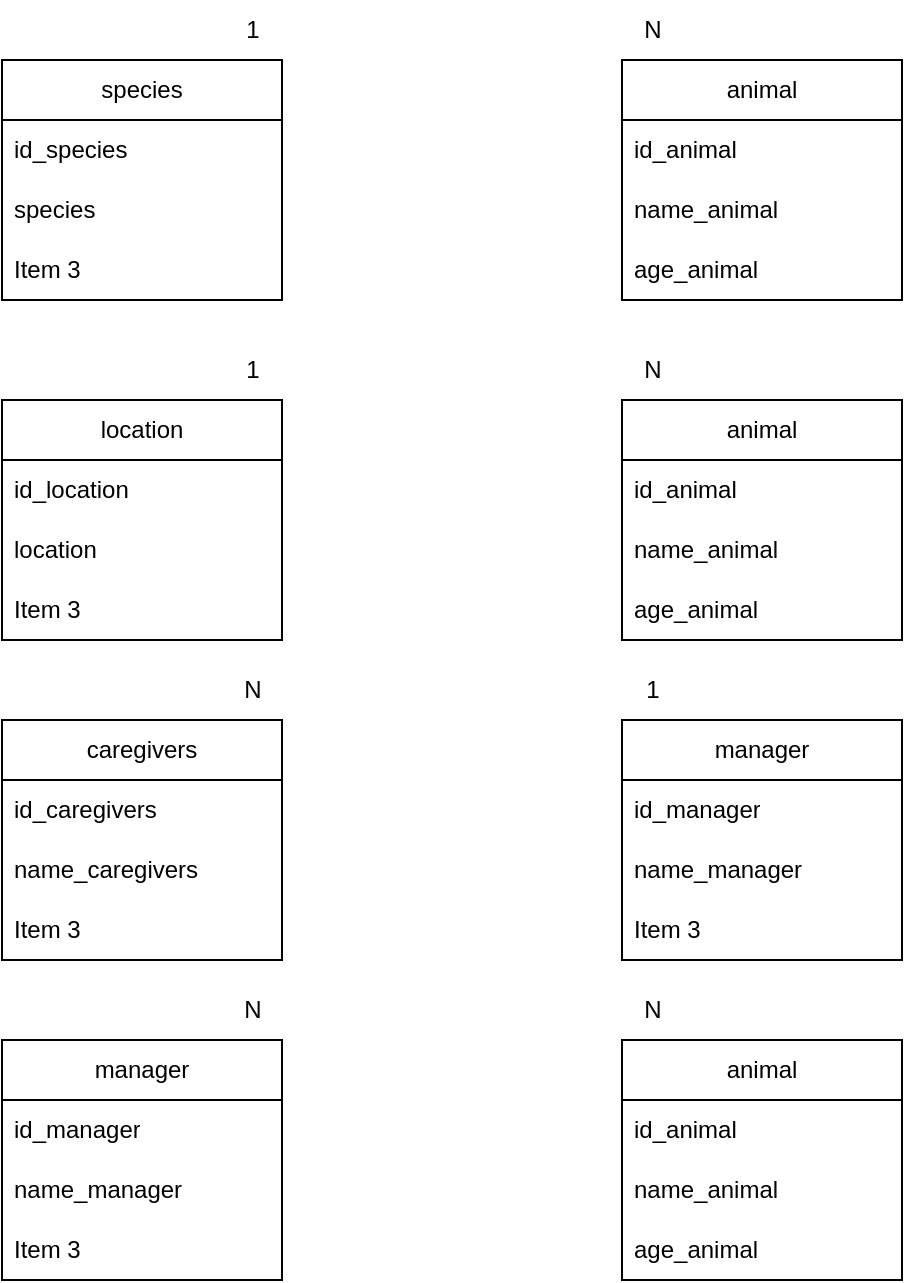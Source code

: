 <mxfile version="21.0.2" type="github">
  <diagram id="C5RBs43oDa-KdzZeNtuy" name="Page-1">
    <mxGraphModel dx="1186" dy="1777" grid="1" gridSize="10" guides="1" tooltips="1" connect="1" arrows="1" fold="1" page="1" pageScale="1" pageWidth="827" pageHeight="1169" math="0" shadow="0">
      <root>
        <mxCell id="WIyWlLk6GJQsqaUBKTNV-0" />
        <mxCell id="WIyWlLk6GJQsqaUBKTNV-1" parent="WIyWlLk6GJQsqaUBKTNV-0" />
        <mxCell id="QsriYoZPa8ApLjJ-ER_X-0" value="animal" style="swimlane;fontStyle=0;childLayout=stackLayout;horizontal=1;startSize=30;horizontalStack=0;resizeParent=1;resizeParentMax=0;resizeLast=0;collapsible=1;marginBottom=0;whiteSpace=wrap;html=1;" vertex="1" parent="WIyWlLk6GJQsqaUBKTNV-1">
          <mxGeometry x="360" y="-250" width="140" height="120" as="geometry" />
        </mxCell>
        <mxCell id="QsriYoZPa8ApLjJ-ER_X-1" value="id_animal" style="text;strokeColor=none;fillColor=none;align=left;verticalAlign=middle;spacingLeft=4;spacingRight=4;overflow=hidden;points=[[0,0.5],[1,0.5]];portConstraint=eastwest;rotatable=0;whiteSpace=wrap;html=1;" vertex="1" parent="QsriYoZPa8ApLjJ-ER_X-0">
          <mxGeometry y="30" width="140" height="30" as="geometry" />
        </mxCell>
        <mxCell id="QsriYoZPa8ApLjJ-ER_X-2" value="name_animal" style="text;strokeColor=none;fillColor=none;align=left;verticalAlign=middle;spacingLeft=4;spacingRight=4;overflow=hidden;points=[[0,0.5],[1,0.5]];portConstraint=eastwest;rotatable=0;whiteSpace=wrap;html=1;" vertex="1" parent="QsriYoZPa8ApLjJ-ER_X-0">
          <mxGeometry y="60" width="140" height="30" as="geometry" />
        </mxCell>
        <mxCell id="QsriYoZPa8ApLjJ-ER_X-3" value="age_animal" style="text;strokeColor=none;fillColor=none;align=left;verticalAlign=middle;spacingLeft=4;spacingRight=4;overflow=hidden;points=[[0,0.5],[1,0.5]];portConstraint=eastwest;rotatable=0;whiteSpace=wrap;html=1;" vertex="1" parent="QsriYoZPa8ApLjJ-ER_X-0">
          <mxGeometry y="90" width="140" height="30" as="geometry" />
        </mxCell>
        <mxCell id="QsriYoZPa8ApLjJ-ER_X-4" value="species" style="swimlane;fontStyle=0;childLayout=stackLayout;horizontal=1;startSize=30;horizontalStack=0;resizeParent=1;resizeParentMax=0;resizeLast=0;collapsible=1;marginBottom=0;whiteSpace=wrap;html=1;" vertex="1" parent="WIyWlLk6GJQsqaUBKTNV-1">
          <mxGeometry x="50" y="-250" width="140" height="120" as="geometry" />
        </mxCell>
        <mxCell id="QsriYoZPa8ApLjJ-ER_X-5" value="id_species" style="text;strokeColor=none;fillColor=none;align=left;verticalAlign=middle;spacingLeft=4;spacingRight=4;overflow=hidden;points=[[0,0.5],[1,0.5]];portConstraint=eastwest;rotatable=0;whiteSpace=wrap;html=1;" vertex="1" parent="QsriYoZPa8ApLjJ-ER_X-4">
          <mxGeometry y="30" width="140" height="30" as="geometry" />
        </mxCell>
        <mxCell id="QsriYoZPa8ApLjJ-ER_X-6" value="species" style="text;strokeColor=none;fillColor=none;align=left;verticalAlign=middle;spacingLeft=4;spacingRight=4;overflow=hidden;points=[[0,0.5],[1,0.5]];portConstraint=eastwest;rotatable=0;whiteSpace=wrap;html=1;" vertex="1" parent="QsriYoZPa8ApLjJ-ER_X-4">
          <mxGeometry y="60" width="140" height="30" as="geometry" />
        </mxCell>
        <mxCell id="QsriYoZPa8ApLjJ-ER_X-7" value="Item 3" style="text;strokeColor=none;fillColor=none;align=left;verticalAlign=middle;spacingLeft=4;spacingRight=4;overflow=hidden;points=[[0,0.5],[1,0.5]];portConstraint=eastwest;rotatable=0;whiteSpace=wrap;html=1;" vertex="1" parent="QsriYoZPa8ApLjJ-ER_X-4">
          <mxGeometry y="90" width="140" height="30" as="geometry" />
        </mxCell>
        <mxCell id="QsriYoZPa8ApLjJ-ER_X-8" value="location" style="swimlane;fontStyle=0;childLayout=stackLayout;horizontal=1;startSize=30;horizontalStack=0;resizeParent=1;resizeParentMax=0;resizeLast=0;collapsible=1;marginBottom=0;whiteSpace=wrap;html=1;" vertex="1" parent="WIyWlLk6GJQsqaUBKTNV-1">
          <mxGeometry x="50" y="-80" width="140" height="120" as="geometry" />
        </mxCell>
        <mxCell id="QsriYoZPa8ApLjJ-ER_X-9" value="id_location" style="text;strokeColor=none;fillColor=none;align=left;verticalAlign=middle;spacingLeft=4;spacingRight=4;overflow=hidden;points=[[0,0.5],[1,0.5]];portConstraint=eastwest;rotatable=0;whiteSpace=wrap;html=1;" vertex="1" parent="QsriYoZPa8ApLjJ-ER_X-8">
          <mxGeometry y="30" width="140" height="30" as="geometry" />
        </mxCell>
        <mxCell id="QsriYoZPa8ApLjJ-ER_X-10" value="location" style="text;strokeColor=none;fillColor=none;align=left;verticalAlign=middle;spacingLeft=4;spacingRight=4;overflow=hidden;points=[[0,0.5],[1,0.5]];portConstraint=eastwest;rotatable=0;whiteSpace=wrap;html=1;" vertex="1" parent="QsriYoZPa8ApLjJ-ER_X-8">
          <mxGeometry y="60" width="140" height="30" as="geometry" />
        </mxCell>
        <mxCell id="QsriYoZPa8ApLjJ-ER_X-11" value="Item 3" style="text;strokeColor=none;fillColor=none;align=left;verticalAlign=middle;spacingLeft=4;spacingRight=4;overflow=hidden;points=[[0,0.5],[1,0.5]];portConstraint=eastwest;rotatable=0;whiteSpace=wrap;html=1;" vertex="1" parent="QsriYoZPa8ApLjJ-ER_X-8">
          <mxGeometry y="90" width="140" height="30" as="geometry" />
        </mxCell>
        <mxCell id="QsriYoZPa8ApLjJ-ER_X-12" value="caregivers" style="swimlane;fontStyle=0;childLayout=stackLayout;horizontal=1;startSize=30;horizontalStack=0;resizeParent=1;resizeParentMax=0;resizeLast=0;collapsible=1;marginBottom=0;whiteSpace=wrap;html=1;" vertex="1" parent="WIyWlLk6GJQsqaUBKTNV-1">
          <mxGeometry x="50" y="80" width="140" height="120" as="geometry" />
        </mxCell>
        <mxCell id="QsriYoZPa8ApLjJ-ER_X-13" value="id_caregivers" style="text;strokeColor=none;fillColor=none;align=left;verticalAlign=middle;spacingLeft=4;spacingRight=4;overflow=hidden;points=[[0,0.5],[1,0.5]];portConstraint=eastwest;rotatable=0;whiteSpace=wrap;html=1;" vertex="1" parent="QsriYoZPa8ApLjJ-ER_X-12">
          <mxGeometry y="30" width="140" height="30" as="geometry" />
        </mxCell>
        <mxCell id="QsriYoZPa8ApLjJ-ER_X-14" value="name_caregivers" style="text;strokeColor=none;fillColor=none;align=left;verticalAlign=middle;spacingLeft=4;spacingRight=4;overflow=hidden;points=[[0,0.5],[1,0.5]];portConstraint=eastwest;rotatable=0;whiteSpace=wrap;html=1;" vertex="1" parent="QsriYoZPa8ApLjJ-ER_X-12">
          <mxGeometry y="60" width="140" height="30" as="geometry" />
        </mxCell>
        <mxCell id="QsriYoZPa8ApLjJ-ER_X-15" value="Item 3" style="text;strokeColor=none;fillColor=none;align=left;verticalAlign=middle;spacingLeft=4;spacingRight=4;overflow=hidden;points=[[0,0.5],[1,0.5]];portConstraint=eastwest;rotatable=0;whiteSpace=wrap;html=1;" vertex="1" parent="QsriYoZPa8ApLjJ-ER_X-12">
          <mxGeometry y="90" width="140" height="30" as="geometry" />
        </mxCell>
        <mxCell id="QsriYoZPa8ApLjJ-ER_X-16" value="manager" style="swimlane;fontStyle=0;childLayout=stackLayout;horizontal=1;startSize=30;horizontalStack=0;resizeParent=1;resizeParentMax=0;resizeLast=0;collapsible=1;marginBottom=0;whiteSpace=wrap;html=1;" vertex="1" parent="WIyWlLk6GJQsqaUBKTNV-1">
          <mxGeometry x="50" y="240" width="140" height="120" as="geometry" />
        </mxCell>
        <mxCell id="QsriYoZPa8ApLjJ-ER_X-17" value="id_manager" style="text;strokeColor=none;fillColor=none;align=left;verticalAlign=middle;spacingLeft=4;spacingRight=4;overflow=hidden;points=[[0,0.5],[1,0.5]];portConstraint=eastwest;rotatable=0;whiteSpace=wrap;html=1;" vertex="1" parent="QsriYoZPa8ApLjJ-ER_X-16">
          <mxGeometry y="30" width="140" height="30" as="geometry" />
        </mxCell>
        <mxCell id="QsriYoZPa8ApLjJ-ER_X-18" value="name_manager" style="text;strokeColor=none;fillColor=none;align=left;verticalAlign=middle;spacingLeft=4;spacingRight=4;overflow=hidden;points=[[0,0.5],[1,0.5]];portConstraint=eastwest;rotatable=0;whiteSpace=wrap;html=1;" vertex="1" parent="QsriYoZPa8ApLjJ-ER_X-16">
          <mxGeometry y="60" width="140" height="30" as="geometry" />
        </mxCell>
        <mxCell id="QsriYoZPa8ApLjJ-ER_X-19" value="Item 3" style="text;strokeColor=none;fillColor=none;align=left;verticalAlign=middle;spacingLeft=4;spacingRight=4;overflow=hidden;points=[[0,0.5],[1,0.5]];portConstraint=eastwest;rotatable=0;whiteSpace=wrap;html=1;" vertex="1" parent="QsriYoZPa8ApLjJ-ER_X-16">
          <mxGeometry y="90" width="140" height="30" as="geometry" />
        </mxCell>
        <mxCell id="QsriYoZPa8ApLjJ-ER_X-20" value="N" style="text;html=1;align=center;verticalAlign=middle;resizable=0;points=[];autosize=1;strokeColor=none;fillColor=none;" vertex="1" parent="WIyWlLk6GJQsqaUBKTNV-1">
          <mxGeometry x="360" y="-280" width="30" height="30" as="geometry" />
        </mxCell>
        <mxCell id="QsriYoZPa8ApLjJ-ER_X-21" value="1" style="text;html=1;align=center;verticalAlign=middle;resizable=0;points=[];autosize=1;strokeColor=none;fillColor=none;" vertex="1" parent="WIyWlLk6GJQsqaUBKTNV-1">
          <mxGeometry x="160" y="-280" width="30" height="30" as="geometry" />
        </mxCell>
        <mxCell id="QsriYoZPa8ApLjJ-ER_X-22" value="animal" style="swimlane;fontStyle=0;childLayout=stackLayout;horizontal=1;startSize=30;horizontalStack=0;resizeParent=1;resizeParentMax=0;resizeLast=0;collapsible=1;marginBottom=0;whiteSpace=wrap;html=1;" vertex="1" parent="WIyWlLk6GJQsqaUBKTNV-1">
          <mxGeometry x="360" y="-80" width="140" height="120" as="geometry" />
        </mxCell>
        <mxCell id="QsriYoZPa8ApLjJ-ER_X-23" value="id_animal" style="text;strokeColor=none;fillColor=none;align=left;verticalAlign=middle;spacingLeft=4;spacingRight=4;overflow=hidden;points=[[0,0.5],[1,0.5]];portConstraint=eastwest;rotatable=0;whiteSpace=wrap;html=1;" vertex="1" parent="QsriYoZPa8ApLjJ-ER_X-22">
          <mxGeometry y="30" width="140" height="30" as="geometry" />
        </mxCell>
        <mxCell id="QsriYoZPa8ApLjJ-ER_X-24" value="name_animal" style="text;strokeColor=none;fillColor=none;align=left;verticalAlign=middle;spacingLeft=4;spacingRight=4;overflow=hidden;points=[[0,0.5],[1,0.5]];portConstraint=eastwest;rotatable=0;whiteSpace=wrap;html=1;" vertex="1" parent="QsriYoZPa8ApLjJ-ER_X-22">
          <mxGeometry y="60" width="140" height="30" as="geometry" />
        </mxCell>
        <mxCell id="QsriYoZPa8ApLjJ-ER_X-25" value="age_animal" style="text;strokeColor=none;fillColor=none;align=left;verticalAlign=middle;spacingLeft=4;spacingRight=4;overflow=hidden;points=[[0,0.5],[1,0.5]];portConstraint=eastwest;rotatable=0;whiteSpace=wrap;html=1;" vertex="1" parent="QsriYoZPa8ApLjJ-ER_X-22">
          <mxGeometry y="90" width="140" height="30" as="geometry" />
        </mxCell>
        <mxCell id="QsriYoZPa8ApLjJ-ER_X-26" value="N" style="text;html=1;align=center;verticalAlign=middle;resizable=0;points=[];autosize=1;strokeColor=none;fillColor=none;" vertex="1" parent="WIyWlLk6GJQsqaUBKTNV-1">
          <mxGeometry x="360" y="-110" width="30" height="30" as="geometry" />
        </mxCell>
        <mxCell id="QsriYoZPa8ApLjJ-ER_X-27" value="1" style="text;html=1;align=center;verticalAlign=middle;resizable=0;points=[];autosize=1;strokeColor=none;fillColor=none;" vertex="1" parent="WIyWlLk6GJQsqaUBKTNV-1">
          <mxGeometry x="160" y="-110" width="30" height="30" as="geometry" />
        </mxCell>
        <mxCell id="QsriYoZPa8ApLjJ-ER_X-28" value="animal" style="swimlane;fontStyle=0;childLayout=stackLayout;horizontal=1;startSize=30;horizontalStack=0;resizeParent=1;resizeParentMax=0;resizeLast=0;collapsible=1;marginBottom=0;whiteSpace=wrap;html=1;" vertex="1" parent="WIyWlLk6GJQsqaUBKTNV-1">
          <mxGeometry x="360" y="240" width="140" height="120" as="geometry" />
        </mxCell>
        <mxCell id="QsriYoZPa8ApLjJ-ER_X-29" value="id_animal" style="text;strokeColor=none;fillColor=none;align=left;verticalAlign=middle;spacingLeft=4;spacingRight=4;overflow=hidden;points=[[0,0.5],[1,0.5]];portConstraint=eastwest;rotatable=0;whiteSpace=wrap;html=1;" vertex="1" parent="QsriYoZPa8ApLjJ-ER_X-28">
          <mxGeometry y="30" width="140" height="30" as="geometry" />
        </mxCell>
        <mxCell id="QsriYoZPa8ApLjJ-ER_X-30" value="name_animal" style="text;strokeColor=none;fillColor=none;align=left;verticalAlign=middle;spacingLeft=4;spacingRight=4;overflow=hidden;points=[[0,0.5],[1,0.5]];portConstraint=eastwest;rotatable=0;whiteSpace=wrap;html=1;" vertex="1" parent="QsriYoZPa8ApLjJ-ER_X-28">
          <mxGeometry y="60" width="140" height="30" as="geometry" />
        </mxCell>
        <mxCell id="QsriYoZPa8ApLjJ-ER_X-31" value="age_animal" style="text;strokeColor=none;fillColor=none;align=left;verticalAlign=middle;spacingLeft=4;spacingRight=4;overflow=hidden;points=[[0,0.5],[1,0.5]];portConstraint=eastwest;rotatable=0;whiteSpace=wrap;html=1;" vertex="1" parent="QsriYoZPa8ApLjJ-ER_X-28">
          <mxGeometry y="90" width="140" height="30" as="geometry" />
        </mxCell>
        <mxCell id="QsriYoZPa8ApLjJ-ER_X-32" value="N" style="text;html=1;align=center;verticalAlign=middle;resizable=0;points=[];autosize=1;strokeColor=none;fillColor=none;" vertex="1" parent="WIyWlLk6GJQsqaUBKTNV-1">
          <mxGeometry x="160" y="210" width="30" height="30" as="geometry" />
        </mxCell>
        <mxCell id="QsriYoZPa8ApLjJ-ER_X-33" value="N" style="text;html=1;align=center;verticalAlign=middle;resizable=0;points=[];autosize=1;strokeColor=none;fillColor=none;" vertex="1" parent="WIyWlLk6GJQsqaUBKTNV-1">
          <mxGeometry x="360" y="210" width="30" height="30" as="geometry" />
        </mxCell>
        <mxCell id="QsriYoZPa8ApLjJ-ER_X-34" value="manager" style="swimlane;fontStyle=0;childLayout=stackLayout;horizontal=1;startSize=30;horizontalStack=0;resizeParent=1;resizeParentMax=0;resizeLast=0;collapsible=1;marginBottom=0;whiteSpace=wrap;html=1;" vertex="1" parent="WIyWlLk6GJQsqaUBKTNV-1">
          <mxGeometry x="360" y="80" width="140" height="120" as="geometry" />
        </mxCell>
        <mxCell id="QsriYoZPa8ApLjJ-ER_X-35" value="id_manager" style="text;strokeColor=none;fillColor=none;align=left;verticalAlign=middle;spacingLeft=4;spacingRight=4;overflow=hidden;points=[[0,0.5],[1,0.5]];portConstraint=eastwest;rotatable=0;whiteSpace=wrap;html=1;" vertex="1" parent="QsriYoZPa8ApLjJ-ER_X-34">
          <mxGeometry y="30" width="140" height="30" as="geometry" />
        </mxCell>
        <mxCell id="QsriYoZPa8ApLjJ-ER_X-36" value="name_manager" style="text;strokeColor=none;fillColor=none;align=left;verticalAlign=middle;spacingLeft=4;spacingRight=4;overflow=hidden;points=[[0,0.5],[1,0.5]];portConstraint=eastwest;rotatable=0;whiteSpace=wrap;html=1;" vertex="1" parent="QsriYoZPa8ApLjJ-ER_X-34">
          <mxGeometry y="60" width="140" height="30" as="geometry" />
        </mxCell>
        <mxCell id="QsriYoZPa8ApLjJ-ER_X-37" value="Item 3" style="text;strokeColor=none;fillColor=none;align=left;verticalAlign=middle;spacingLeft=4;spacingRight=4;overflow=hidden;points=[[0,0.5],[1,0.5]];portConstraint=eastwest;rotatable=0;whiteSpace=wrap;html=1;" vertex="1" parent="QsriYoZPa8ApLjJ-ER_X-34">
          <mxGeometry y="90" width="140" height="30" as="geometry" />
        </mxCell>
        <mxCell id="QsriYoZPa8ApLjJ-ER_X-38" value="1" style="text;html=1;align=center;verticalAlign=middle;resizable=0;points=[];autosize=1;strokeColor=none;fillColor=none;" vertex="1" parent="WIyWlLk6GJQsqaUBKTNV-1">
          <mxGeometry x="360" y="50" width="30" height="30" as="geometry" />
        </mxCell>
        <mxCell id="QsriYoZPa8ApLjJ-ER_X-39" value="N" style="text;html=1;align=center;verticalAlign=middle;resizable=0;points=[];autosize=1;strokeColor=none;fillColor=none;" vertex="1" parent="WIyWlLk6GJQsqaUBKTNV-1">
          <mxGeometry x="160" y="50" width="30" height="30" as="geometry" />
        </mxCell>
      </root>
    </mxGraphModel>
  </diagram>
</mxfile>
